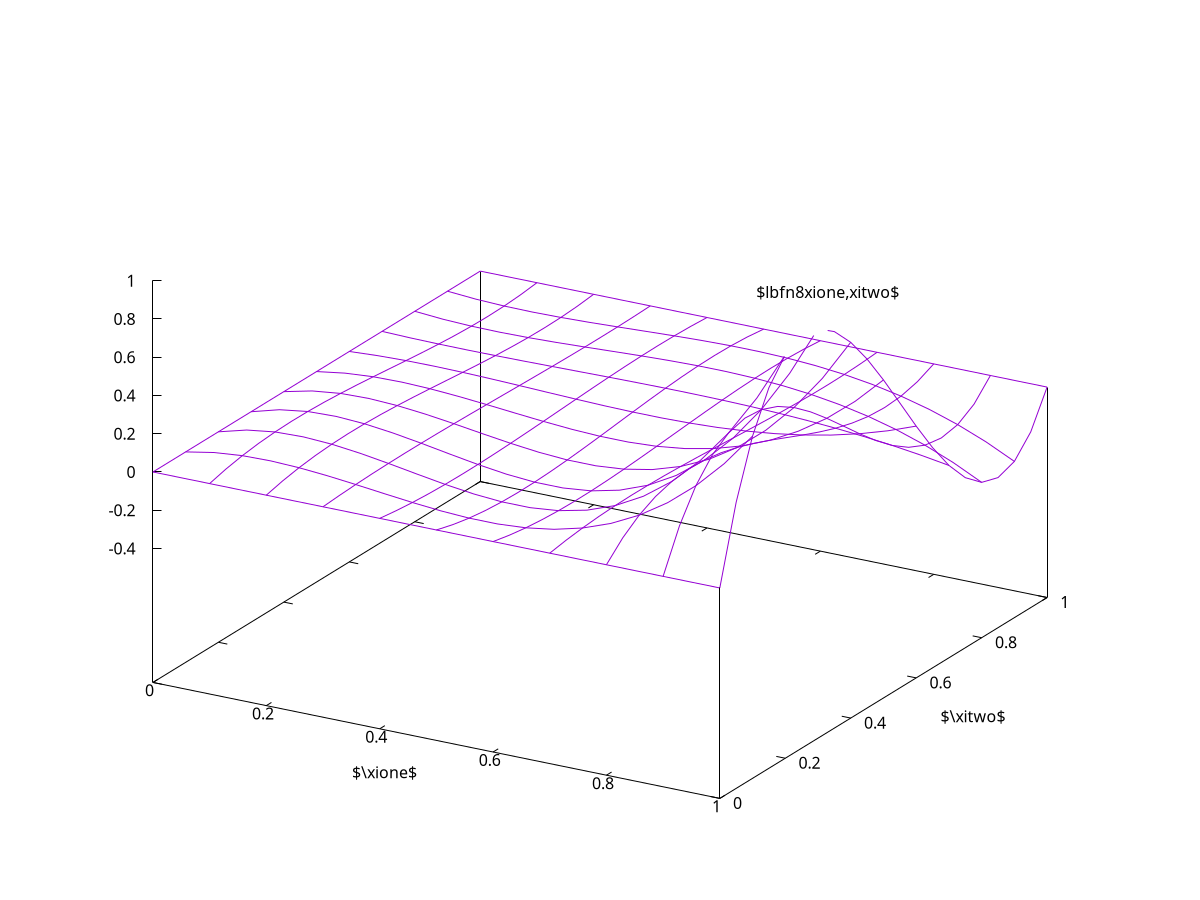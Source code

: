 #set title "Bicubic Lagrange basis functions"
set nokey
set samples 21
set isosample 11
set xlabel "$\\xione$"
set ylabel "$\\xitwo$"
set label 8  "$\\lbfn{8}{\\xione,\\xitwo}$"  at 1.00, 0.33, 1.20 centre
#set xtics  0.00,0.25,1
#set ytics -0.25,0.25,1
psi8(x,y)=  (9.0/4.0)*x*(3.0*x-1.0)*(3.0*x-2.0)*y*(3.0*y-2.0)*(y-1.0)
set xrange [0:1]
set yrange [0:1]
set zrange [-0.4:1]
splot psi8(x,y)

 

